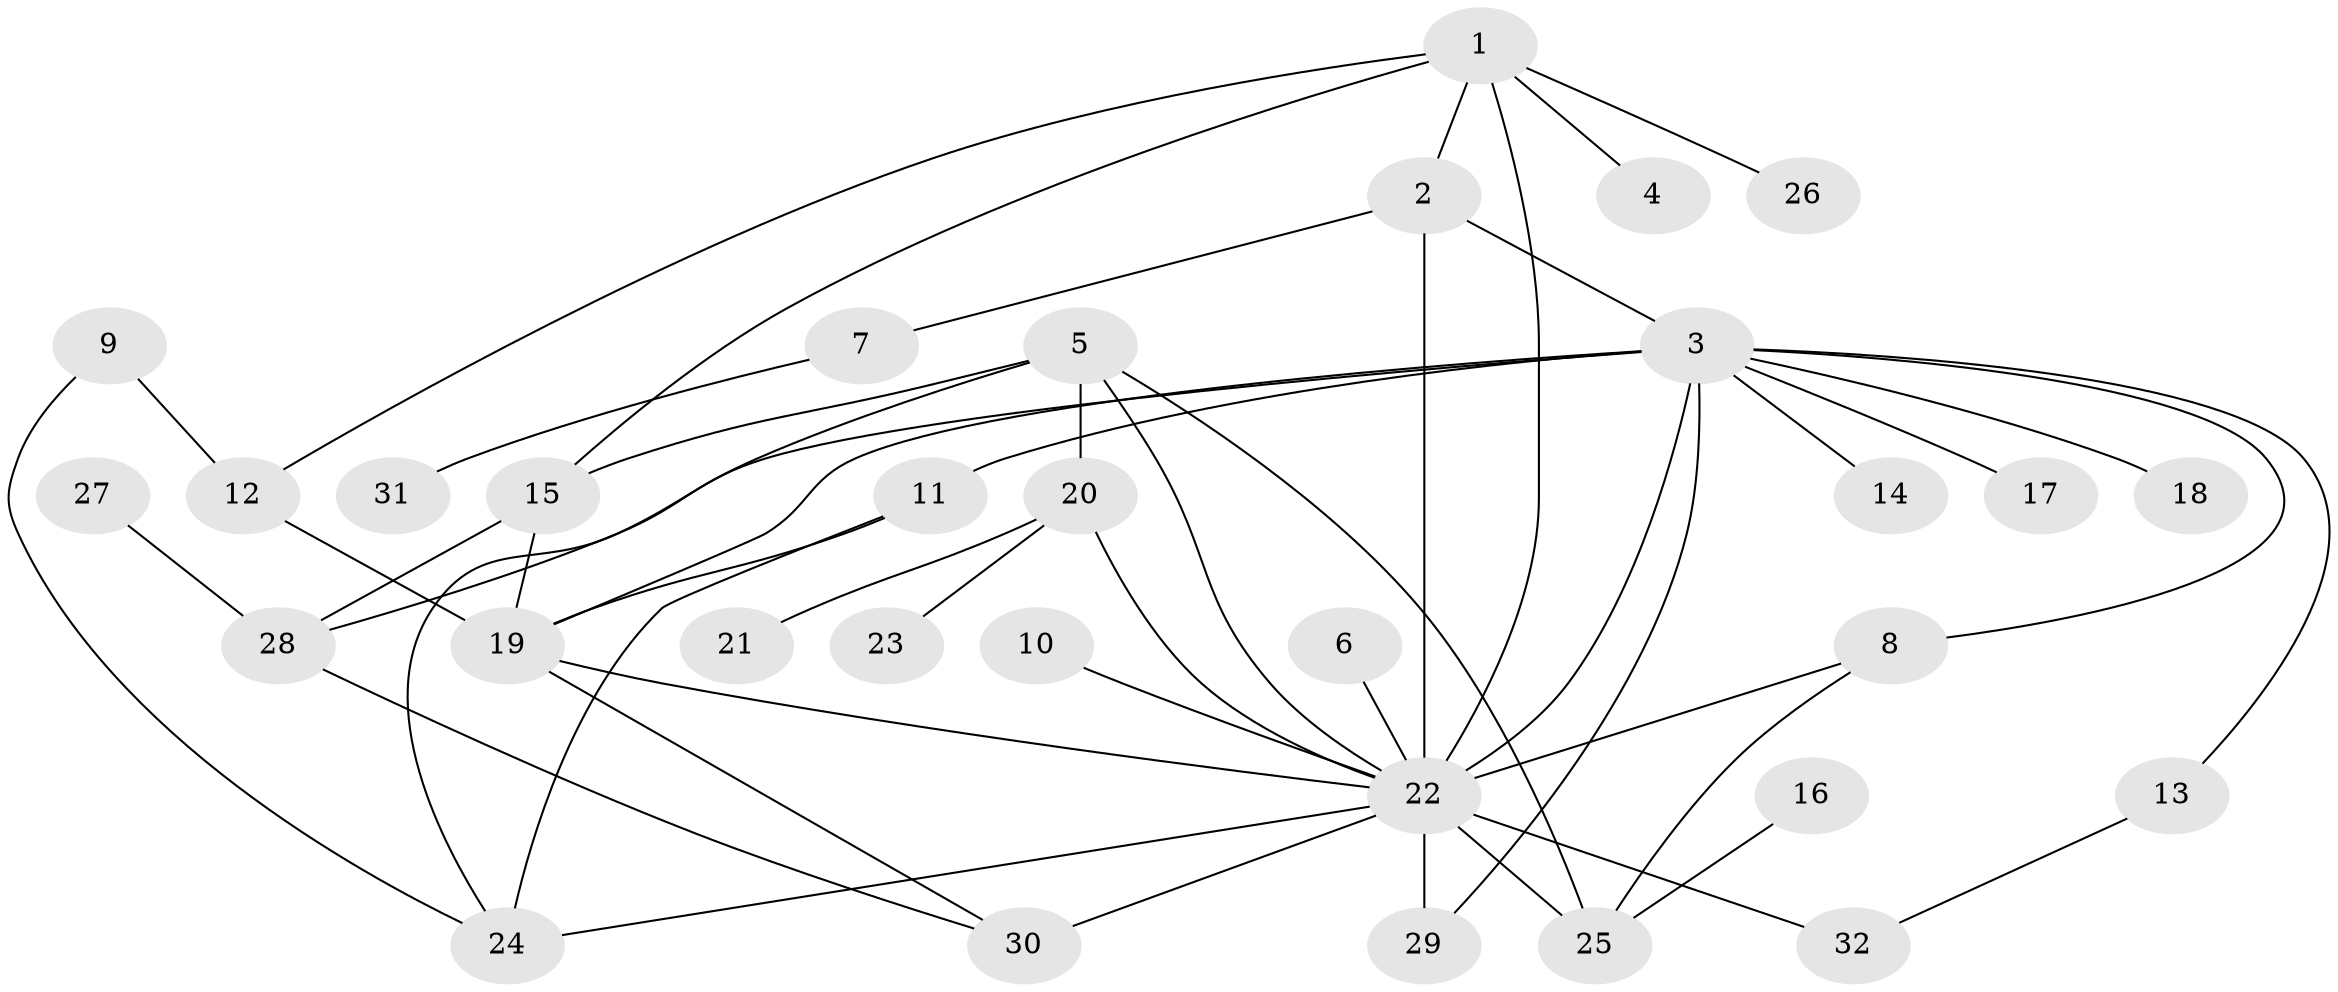 // original degree distribution, {20: 0.015625, 5: 0.046875, 1: 0.390625, 15: 0.015625, 6: 0.046875, 2: 0.28125, 9: 0.015625, 3: 0.109375, 7: 0.015625, 4: 0.0625}
// Generated by graph-tools (version 1.1) at 2025/01/03/09/25 03:01:56]
// undirected, 32 vertices, 50 edges
graph export_dot {
graph [start="1"]
  node [color=gray90,style=filled];
  1;
  2;
  3;
  4;
  5;
  6;
  7;
  8;
  9;
  10;
  11;
  12;
  13;
  14;
  15;
  16;
  17;
  18;
  19;
  20;
  21;
  22;
  23;
  24;
  25;
  26;
  27;
  28;
  29;
  30;
  31;
  32;
  1 -- 2 [weight=1.0];
  1 -- 4 [weight=1.0];
  1 -- 12 [weight=1.0];
  1 -- 15 [weight=1.0];
  1 -- 22 [weight=1.0];
  1 -- 26 [weight=1.0];
  2 -- 3 [weight=2.0];
  2 -- 7 [weight=1.0];
  2 -- 22 [weight=1.0];
  3 -- 8 [weight=1.0];
  3 -- 11 [weight=1.0];
  3 -- 13 [weight=1.0];
  3 -- 14 [weight=1.0];
  3 -- 17 [weight=1.0];
  3 -- 18 [weight=1.0];
  3 -- 19 [weight=2.0];
  3 -- 22 [weight=1.0];
  3 -- 28 [weight=1.0];
  3 -- 29 [weight=1.0];
  5 -- 15 [weight=1.0];
  5 -- 20 [weight=1.0];
  5 -- 22 [weight=1.0];
  5 -- 24 [weight=1.0];
  5 -- 25 [weight=1.0];
  6 -- 22 [weight=1.0];
  7 -- 31 [weight=1.0];
  8 -- 22 [weight=1.0];
  8 -- 25 [weight=1.0];
  9 -- 12 [weight=1.0];
  9 -- 24 [weight=1.0];
  10 -- 22 [weight=1.0];
  11 -- 19 [weight=1.0];
  11 -- 24 [weight=1.0];
  12 -- 19 [weight=1.0];
  13 -- 32 [weight=1.0];
  15 -- 19 [weight=1.0];
  15 -- 28 [weight=1.0];
  16 -- 25 [weight=1.0];
  19 -- 22 [weight=1.0];
  19 -- 30 [weight=1.0];
  20 -- 21 [weight=1.0];
  20 -- 22 [weight=1.0];
  20 -- 23 [weight=1.0];
  22 -- 24 [weight=1.0];
  22 -- 25 [weight=3.0];
  22 -- 29 [weight=2.0];
  22 -- 30 [weight=2.0];
  22 -- 32 [weight=1.0];
  27 -- 28 [weight=1.0];
  28 -- 30 [weight=1.0];
}
